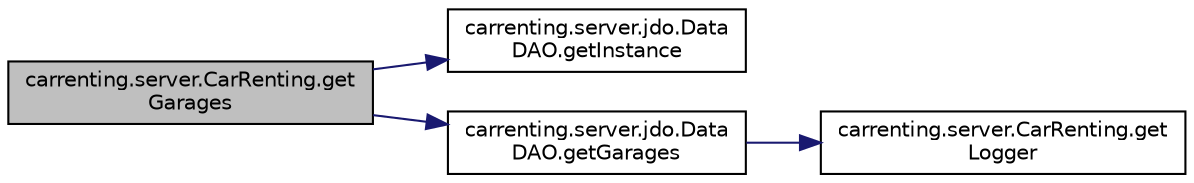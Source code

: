 digraph "carrenting.server.CarRenting.getGarages"
{
 // LATEX_PDF_SIZE
  edge [fontname="Helvetica",fontsize="10",labelfontname="Helvetica",labelfontsize="10"];
  node [fontname="Helvetica",fontsize="10",shape=record];
  rankdir="LR";
  Node23 [label="carrenting.server.CarRenting.get\lGarages",height=0.2,width=0.4,color="black", fillcolor="grey75", style="filled", fontcolor="black",tooltip=" "];
  Node23 -> Node24 [color="midnightblue",fontsize="10",style="solid",fontname="Helvetica"];
  Node24 [label="carrenting.server.jdo.Data\lDAO.getInstance",height=0.2,width=0.4,color="black", fillcolor="white", style="filled",URL="$classcarrenting_1_1server_1_1jdo_1_1_data_d_a_o.html#af8f8055222b8f4337f5f46c4365078d6",tooltip=" "];
  Node23 -> Node25 [color="midnightblue",fontsize="10",style="solid",fontname="Helvetica"];
  Node25 [label="carrenting.server.jdo.Data\lDAO.getGarages",height=0.2,width=0.4,color="black", fillcolor="white", style="filled",URL="$classcarrenting_1_1server_1_1jdo_1_1_data_d_a_o.html#a5b1d1d55affddcf556ee7e0f8fae8396",tooltip=" "];
  Node25 -> Node26 [color="midnightblue",fontsize="10",style="solid",fontname="Helvetica"];
  Node26 [label="carrenting.server.CarRenting.get\lLogger",height=0.2,width=0.4,color="black", fillcolor="white", style="filled",URL="$classcarrenting_1_1server_1_1_car_renting.html#ab6247bc987fa497393e8db651849f845",tooltip=" "];
}
